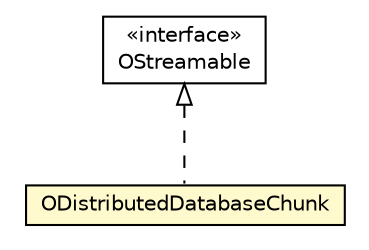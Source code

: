 #!/usr/local/bin/dot
#
# Class diagram 
# Generated by UMLGraph version R5_6-24-gf6e263 (http://www.umlgraph.org/)
#

digraph G {
	edge [fontname="Helvetica",fontsize=10,labelfontname="Helvetica",labelfontsize=10];
	node [fontname="Helvetica",fontsize=10,shape=plaintext];
	nodesep=0.25;
	ranksep=0.5;
	// com.orientechnologies.orient.core.serialization.OStreamable
	c2772318 [label=<<table title="com.orientechnologies.orient.core.serialization.OStreamable" border="0" cellborder="1" cellspacing="0" cellpadding="2" port="p" href="../../../core/serialization/OStreamable.html">
		<tr><td><table border="0" cellspacing="0" cellpadding="1">
<tr><td align="center" balign="center"> &#171;interface&#187; </td></tr>
<tr><td align="center" balign="center"> OStreamable </td></tr>
		</table></td></tr>
		</table>>, URL="../../../core/serialization/OStreamable.html", fontname="Helvetica", fontcolor="black", fontsize=10.0];
	// com.orientechnologies.orient.server.distributed.impl.ODistributedDatabaseChunk
	c2773547 [label=<<table title="com.orientechnologies.orient.server.distributed.impl.ODistributedDatabaseChunk" border="0" cellborder="1" cellspacing="0" cellpadding="2" port="p" bgcolor="lemonChiffon" href="./ODistributedDatabaseChunk.html">
		<tr><td><table border="0" cellspacing="0" cellpadding="1">
<tr><td align="center" balign="center"> ODistributedDatabaseChunk </td></tr>
		</table></td></tr>
		</table>>, URL="./ODistributedDatabaseChunk.html", fontname="Helvetica", fontcolor="black", fontsize=10.0];
	//com.orientechnologies.orient.server.distributed.impl.ODistributedDatabaseChunk implements com.orientechnologies.orient.core.serialization.OStreamable
	c2772318:p -> c2773547:p [dir=back,arrowtail=empty,style=dashed];
}

